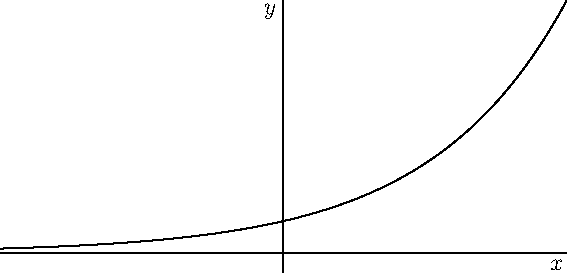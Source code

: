 size(10cm);
import graph;
xaxis("$x$");
yaxis("$y$");
real f(real x) {return (2^(x))/3;}
draw(graph(f,-3,3));
